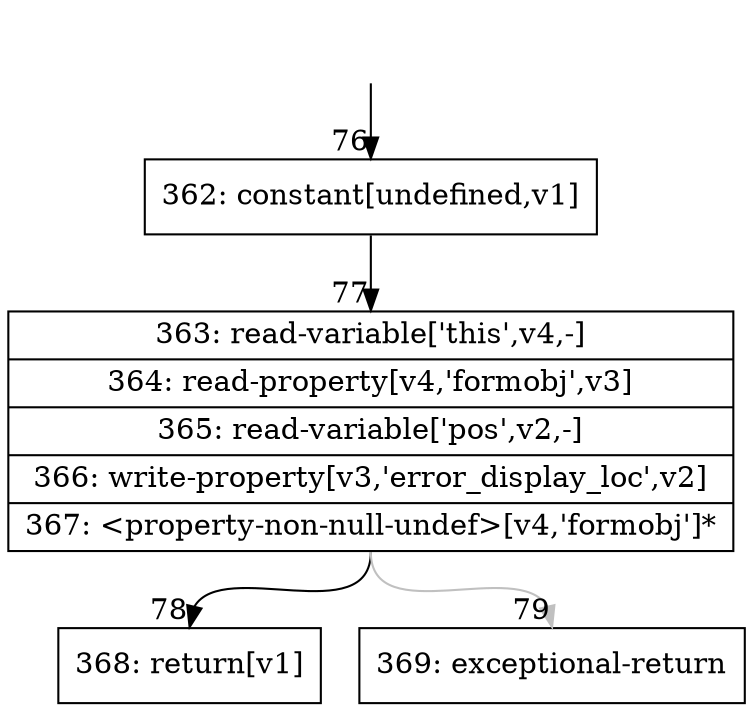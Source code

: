 digraph {
rankdir="TD"
BB_entry9[shape=none,label=""];
BB_entry9 -> BB76 [tailport=s, headport=n, headlabel="    76"]
BB76 [shape=record label="{362: constant[undefined,v1]}" ] 
BB76 -> BB77 [tailport=s, headport=n, headlabel="      77"]
BB77 [shape=record label="{363: read-variable['this',v4,-]|364: read-property[v4,'formobj',v3]|365: read-variable['pos',v2,-]|366: write-property[v3,'error_display_loc',v2]|367: \<property-non-null-undef\>[v4,'formobj']*}" ] 
BB77 -> BB78 [tailport=s, headport=n, headlabel="      78"]
BB77 -> BB79 [tailport=s, headport=n, color=gray, headlabel="      79"]
BB78 [shape=record label="{368: return[v1]}" ] 
BB79 [shape=record label="{369: exceptional-return}" ] 
//#$~ 145
}
